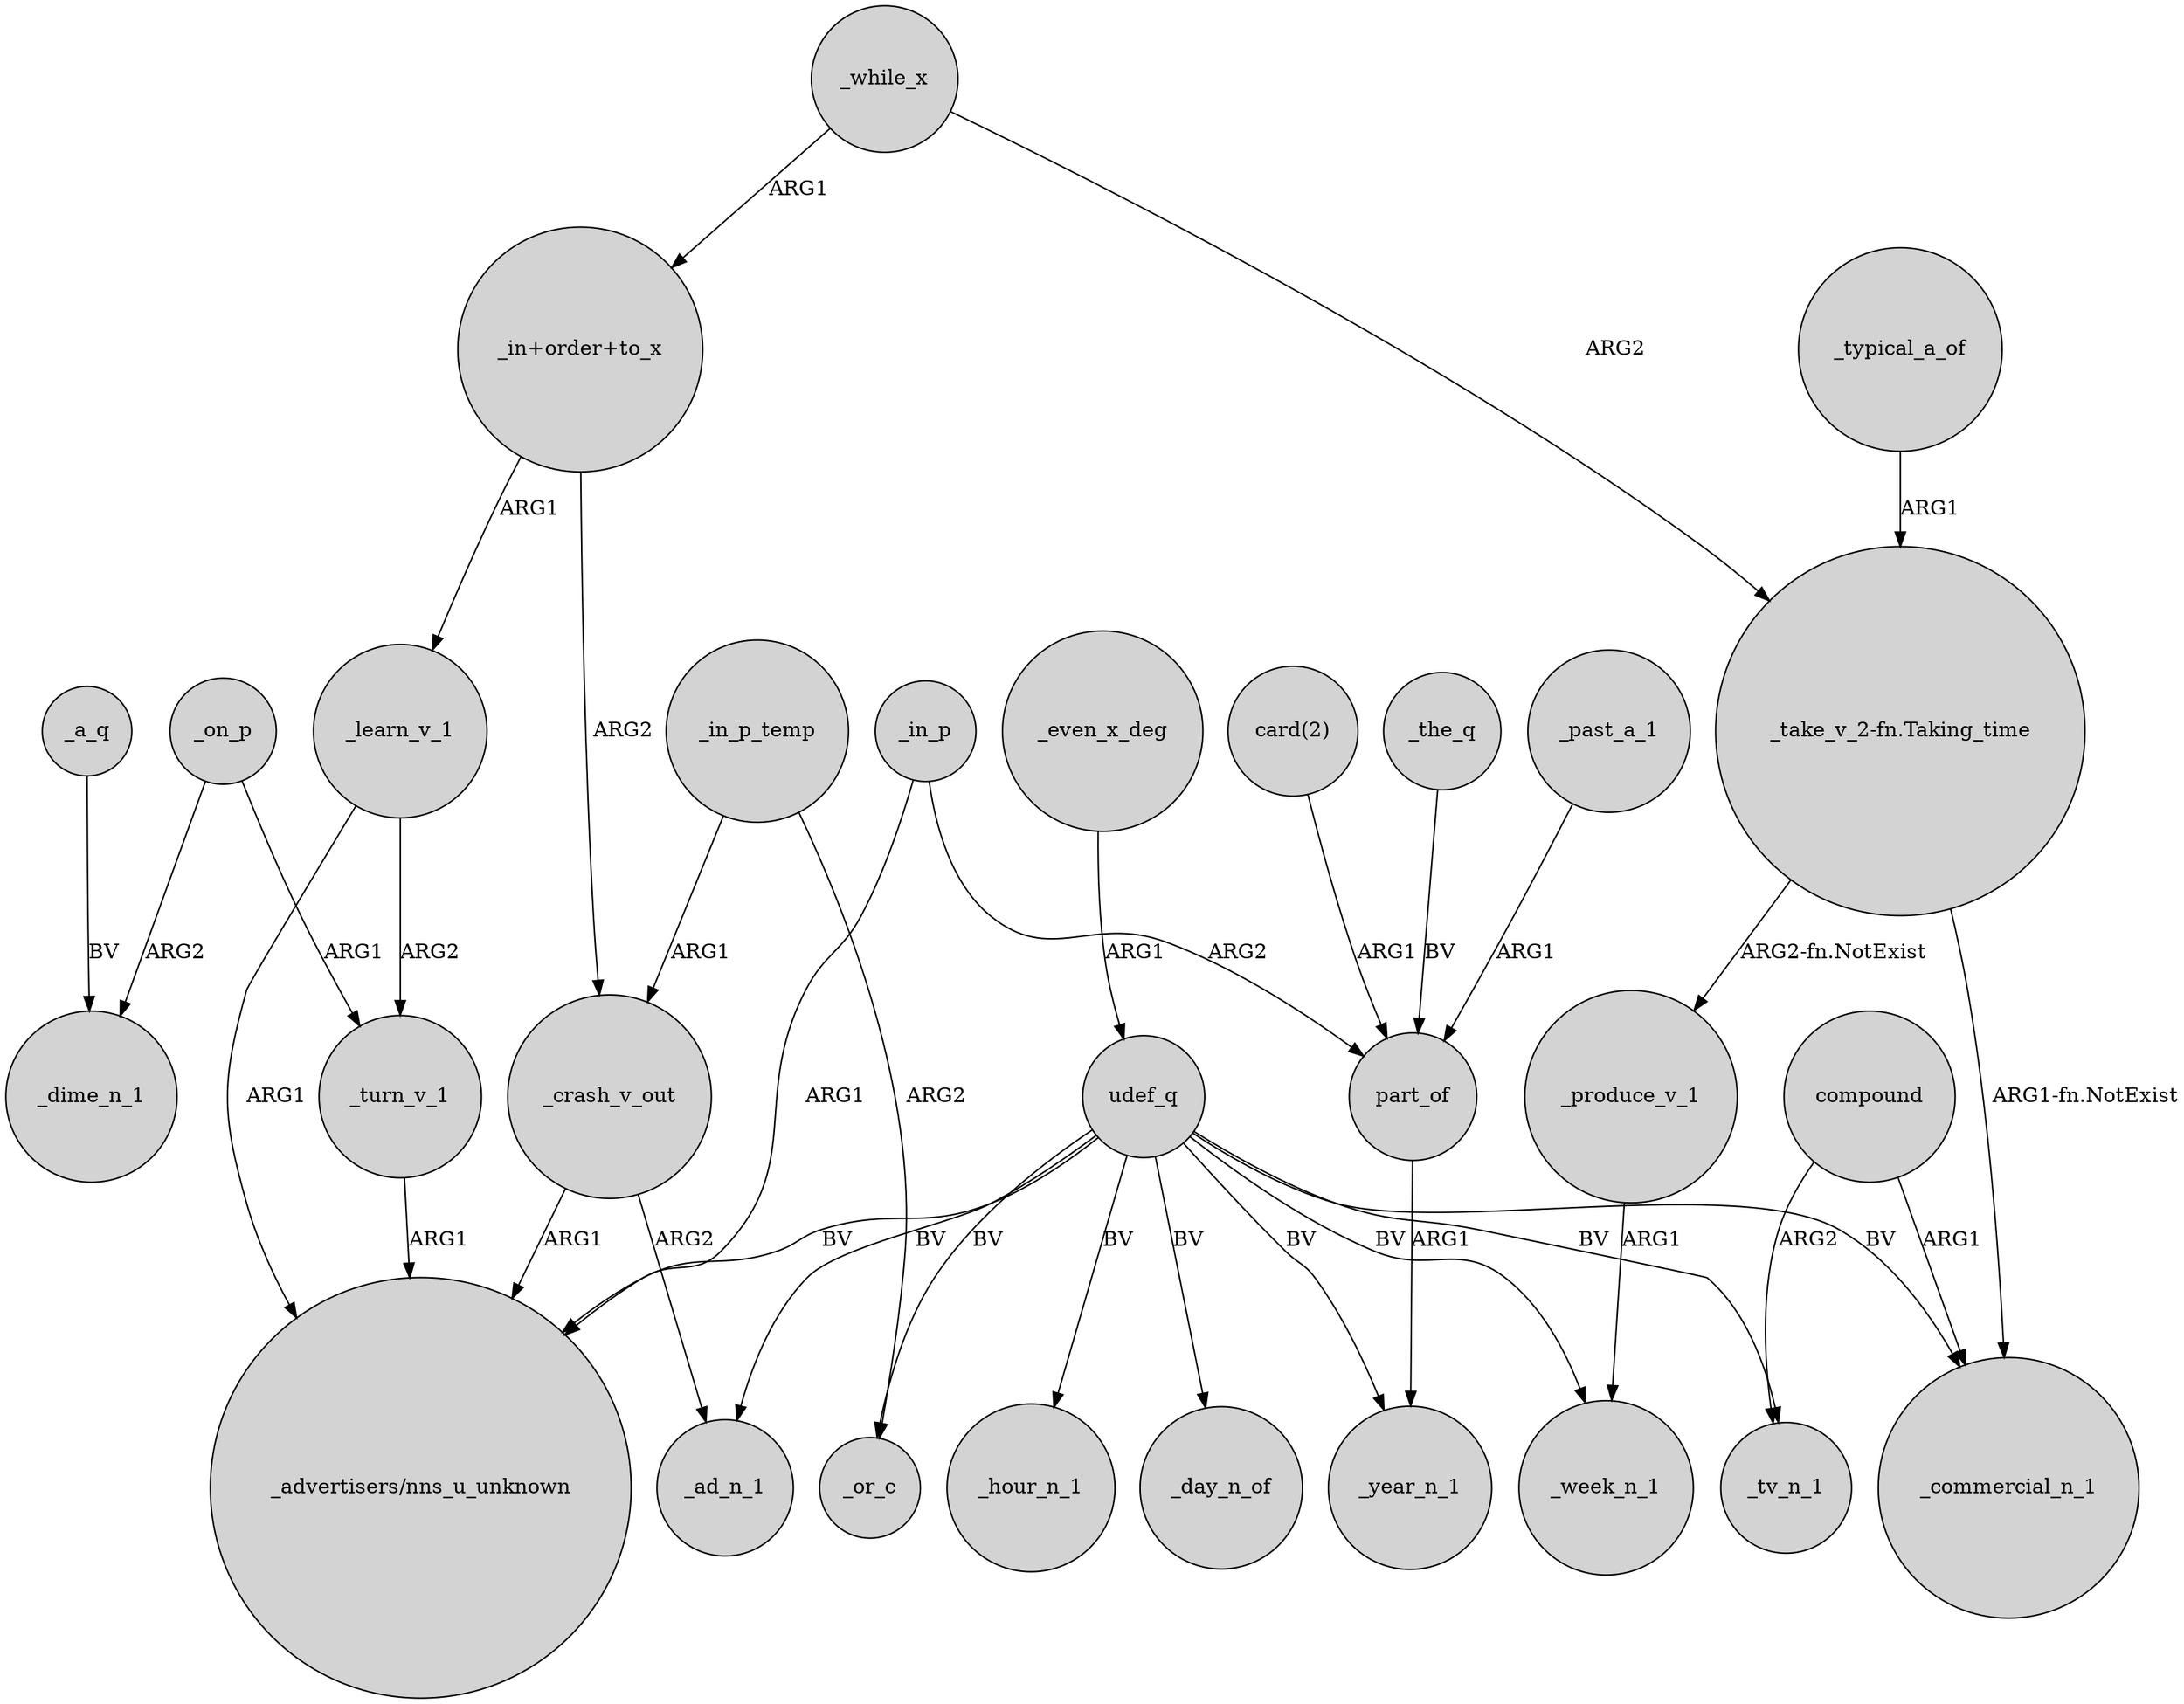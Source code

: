 digraph {
	node [shape=circle style=filled]
	_on_p -> _dime_n_1 [label=ARG2]
	_turn_v_1 -> "_advertisers/nns_u_unknown" [label=ARG1]
	_a_q -> _dime_n_1 [label=BV]
	"_take_v_2-fn.Taking_time" -> _produce_v_1 [label="ARG2-fn.NotExist"]
	_in_p_temp -> _or_c [label=ARG2]
	_learn_v_1 -> _turn_v_1 [label=ARG2]
	"_take_v_2-fn.Taking_time" -> _commercial_n_1 [label="ARG1-fn.NotExist"]
	udef_q -> _commercial_n_1 [label=BV]
	compound -> _tv_n_1 [label=ARG2]
	udef_q -> _tv_n_1 [label=BV]
	_even_x_deg -> udef_q [label=ARG1]
	udef_q -> _hour_n_1 [label=BV]
	_past_a_1 -> part_of [label=ARG1]
	_crash_v_out -> "_advertisers/nns_u_unknown" [label=ARG1]
	udef_q -> _day_n_of [label=BV]
	"card(2)" -> part_of [label=ARG1]
	"_in+order+to_x" -> _learn_v_1 [label=ARG1]
	udef_q -> _or_c [label=BV]
	_while_x -> "_in+order+to_x" [label=ARG1]
	_crash_v_out -> _ad_n_1 [label=ARG2]
	_on_p -> _turn_v_1 [label=ARG1]
	_while_x -> "_take_v_2-fn.Taking_time" [label=ARG2]
	_in_p -> "_advertisers/nns_u_unknown" [label=ARG1]
	udef_q -> _week_n_1 [label=BV]
	udef_q -> "_advertisers/nns_u_unknown" [label=BV]
	_produce_v_1 -> _week_n_1 [label=ARG1]
	_typical_a_of -> "_take_v_2-fn.Taking_time" [label=ARG1]
	_the_q -> part_of [label=BV]
	udef_q -> _ad_n_1 [label=BV]
	_in_p_temp -> _crash_v_out [label=ARG1]
	compound -> _commercial_n_1 [label=ARG1]
	udef_q -> _year_n_1 [label=BV]
	part_of -> _year_n_1 [label=ARG1]
	_learn_v_1 -> "_advertisers/nns_u_unknown" [label=ARG1]
	_in_p -> part_of [label=ARG2]
	"_in+order+to_x" -> _crash_v_out [label=ARG2]
}
